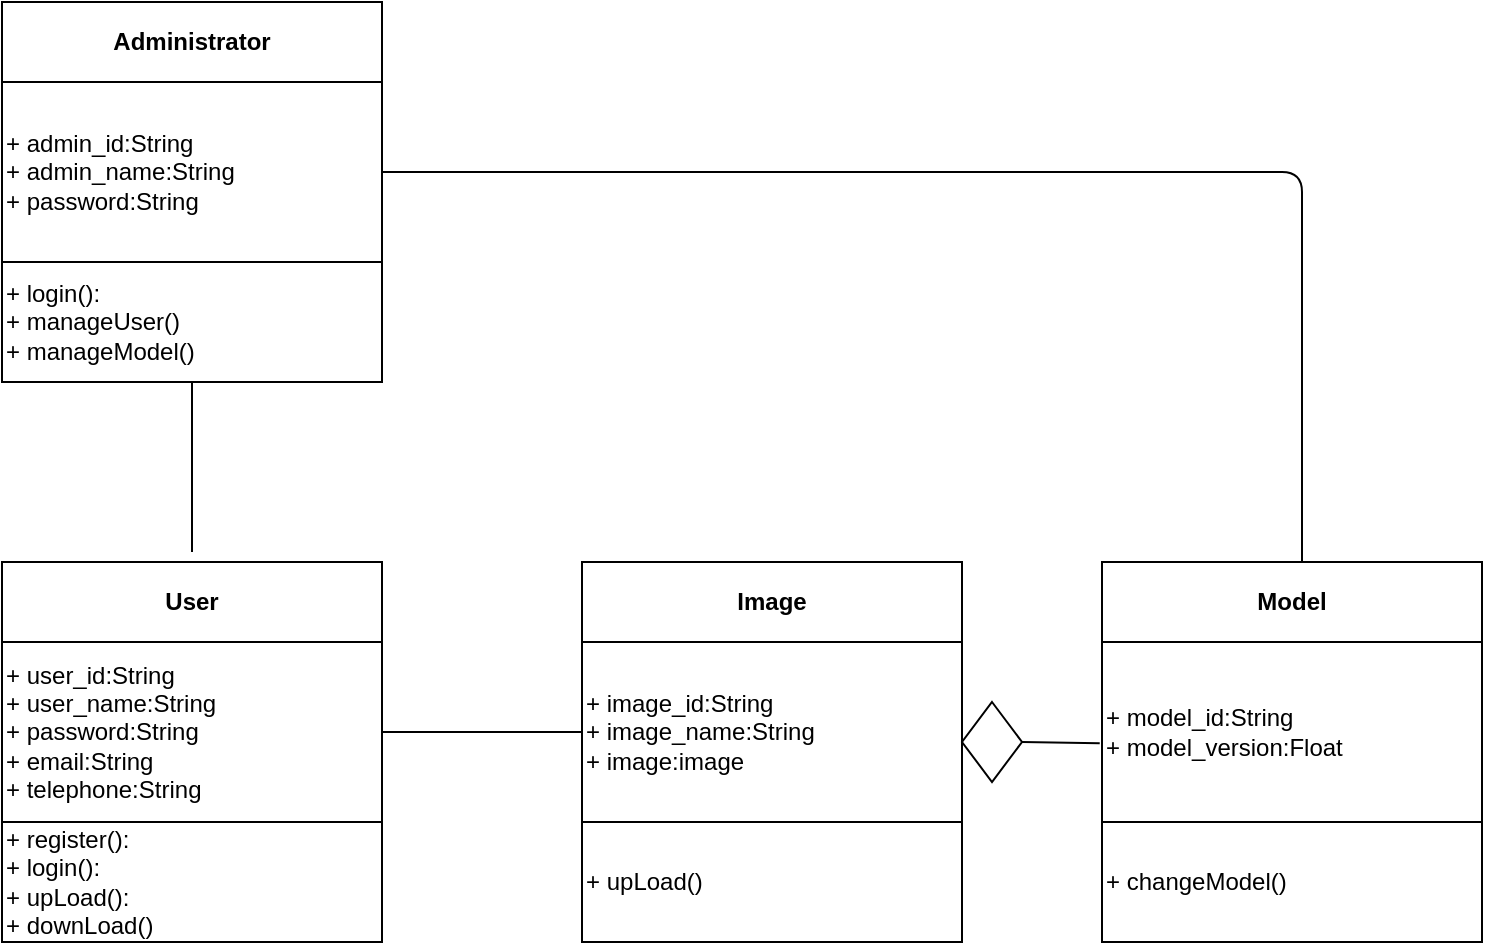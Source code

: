 <mxfile version="14.0.0" type="github">
  <diagram id="7G0vX3vVosJPbYmZ2QZ1" name="Page-1">
    <mxGraphModel dx="1038" dy="580" grid="1" gridSize="10" guides="1" tooltips="1" connect="1" arrows="1" fold="1" page="1" pageScale="1" pageWidth="827" pageHeight="1169" math="0" shadow="0">
      <root>
        <mxCell id="0" />
        <mxCell id="1" parent="0" />
        <mxCell id="OlyZSzLvmq1gPODBq_6u-4" value="+ register():&lt;br&gt;+ login():&lt;br&gt;+ upLoad():&lt;br&gt;+ downLoad()" style="rounded=0;whiteSpace=wrap;html=1;align=left;" parent="1" vertex="1">
          <mxGeometry x="70" y="440" width="190" height="60" as="geometry" />
        </mxCell>
        <mxCell id="OlyZSzLvmq1gPODBq_6u-5" value="&lt;b&gt;Administrator&lt;/b&gt;" style="rounded=0;whiteSpace=wrap;html=1;" parent="1" vertex="1">
          <mxGeometry x="70" y="30" width="190" height="40" as="geometry" />
        </mxCell>
        <mxCell id="OlyZSzLvmq1gPODBq_6u-6" value="&lt;div&gt;+ admin_id:String&lt;/div&gt;+&amp;nbsp;admin_name&lt;span&gt;:String&lt;br&gt;&lt;/span&gt;+&amp;nbsp;&lt;span&gt;password:String&lt;/span&gt;" style="rounded=0;whiteSpace=wrap;html=1;align=left;" parent="1" vertex="1">
          <mxGeometry x="70" y="70" width="190" height="90" as="geometry" />
        </mxCell>
        <mxCell id="OlyZSzLvmq1gPODBq_6u-7" value="+ login():&lt;br&gt;+ manageUser()&lt;br&gt;+ manageModel()" style="rounded=0;whiteSpace=wrap;html=1;align=left;" parent="1" vertex="1">
          <mxGeometry x="70" y="160" width="190" height="60" as="geometry" />
        </mxCell>
        <mxCell id="OlyZSzLvmq1gPODBq_6u-8" value="&lt;b&gt;Image&lt;/b&gt;" style="rounded=0;whiteSpace=wrap;html=1;" parent="1" vertex="1">
          <mxGeometry x="360" y="310" width="190" height="40" as="geometry" />
        </mxCell>
        <mxCell id="OlyZSzLvmq1gPODBq_6u-9" value="&lt;div&gt;+ image_id:String&lt;/div&gt;+&amp;nbsp;image_name&lt;span&gt;:String&lt;br&gt;&lt;/span&gt;+ image:image" style="rounded=0;whiteSpace=wrap;html=1;align=left;" parent="1" vertex="1">
          <mxGeometry x="360" y="350" width="190" height="90" as="geometry" />
        </mxCell>
        <mxCell id="OlyZSzLvmq1gPODBq_6u-10" value="+ upLoad()" style="rounded=0;whiteSpace=wrap;html=1;align=left;" parent="1" vertex="1">
          <mxGeometry x="360" y="440" width="190" height="60" as="geometry" />
        </mxCell>
        <mxCell id="OlyZSzLvmq1gPODBq_6u-11" value="&lt;b&gt;Model&lt;/b&gt;" style="rounded=0;whiteSpace=wrap;html=1;" parent="1" vertex="1">
          <mxGeometry x="620" y="310" width="190" height="40" as="geometry" />
        </mxCell>
        <mxCell id="OlyZSzLvmq1gPODBq_6u-12" value="&lt;div&gt;+ model_id:String&lt;/div&gt;+&amp;nbsp;model_version:Float" style="rounded=0;whiteSpace=wrap;html=1;align=left;" parent="1" vertex="1">
          <mxGeometry x="620" y="350" width="190" height="90" as="geometry" />
        </mxCell>
        <mxCell id="OlyZSzLvmq1gPODBq_6u-13" value="+ changeModel()" style="rounded=0;whiteSpace=wrap;html=1;align=left;" parent="1" vertex="1">
          <mxGeometry x="620" y="440" width="190" height="60" as="geometry" />
        </mxCell>
        <mxCell id="OlyZSzLvmq1gPODBq_6u-22" value="" style="rhombus;whiteSpace=wrap;html=1;" parent="1" vertex="1">
          <mxGeometry x="550" y="380" width="30" height="40" as="geometry" />
        </mxCell>
        <mxCell id="OlyZSzLvmq1gPODBq_6u-25" value="" style="endArrow=none;html=1;entryX=-0.006;entryY=0.562;entryDx=0;entryDy=0;entryPerimeter=0;exitX=1;exitY=0.5;exitDx=0;exitDy=0;" parent="1" source="OlyZSzLvmq1gPODBq_6u-22" target="OlyZSzLvmq1gPODBq_6u-12" edge="1">
          <mxGeometry width="50" height="50" relative="1" as="geometry">
            <mxPoint x="550" y="420" as="sourcePoint" />
            <mxPoint x="600" y="370" as="targetPoint" />
          </mxGeometry>
        </mxCell>
        <mxCell id="AJAogRgQdi0u3OlfNuf9-3" value="&lt;b&gt;User&lt;/b&gt;" style="rounded=0;whiteSpace=wrap;html=1;" vertex="1" parent="1">
          <mxGeometry x="70" y="310" width="190" height="40" as="geometry" />
        </mxCell>
        <mxCell id="AJAogRgQdi0u3OlfNuf9-4" value="&lt;div&gt;+ user_id:String&lt;/div&gt;+&amp;nbsp;&lt;span&gt;user_name:String&lt;br&gt;&lt;/span&gt;+&amp;nbsp;&lt;span&gt;password:String&lt;/span&gt;&lt;span&gt;&lt;br&gt;&lt;/span&gt;+&amp;nbsp;&lt;span&gt;email:String&lt;/span&gt;&lt;br&gt;+&amp;nbsp;&lt;span&gt;telephone:String&lt;/span&gt;" style="rounded=0;whiteSpace=wrap;html=1;align=left;" vertex="1" parent="1">
          <mxGeometry x="70" y="350" width="190" height="90" as="geometry" />
        </mxCell>
        <mxCell id="AJAogRgQdi0u3OlfNuf9-5" value="" style="endArrow=none;html=1;entryX=0.5;entryY=1;entryDx=0;entryDy=0;" edge="1" parent="1" target="OlyZSzLvmq1gPODBq_6u-7">
          <mxGeometry width="50" height="50" relative="1" as="geometry">
            <mxPoint x="165" y="305" as="sourcePoint" />
            <mxPoint x="170" y="250" as="targetPoint" />
          </mxGeometry>
        </mxCell>
        <mxCell id="AJAogRgQdi0u3OlfNuf9-6" value="" style="endArrow=none;html=1;exitX=1;exitY=0.5;exitDx=0;exitDy=0;" edge="1" parent="1" source="OlyZSzLvmq1gPODBq_6u-6">
          <mxGeometry width="50" height="50" relative="1" as="geometry">
            <mxPoint x="340" y="160" as="sourcePoint" />
            <mxPoint x="720" y="310" as="targetPoint" />
            <Array as="points">
              <mxPoint x="720" y="115" />
            </Array>
          </mxGeometry>
        </mxCell>
        <mxCell id="AJAogRgQdi0u3OlfNuf9-7" value="" style="endArrow=none;html=1;exitX=1;exitY=0.5;exitDx=0;exitDy=0;entryX=0;entryY=0.5;entryDx=0;entryDy=0;" edge="1" parent="1" source="AJAogRgQdi0u3OlfNuf9-4" target="OlyZSzLvmq1gPODBq_6u-9">
          <mxGeometry width="50" height="50" relative="1" as="geometry">
            <mxPoint x="310" y="260" as="sourcePoint" />
            <mxPoint x="360" y="210" as="targetPoint" />
          </mxGeometry>
        </mxCell>
      </root>
    </mxGraphModel>
  </diagram>
</mxfile>
